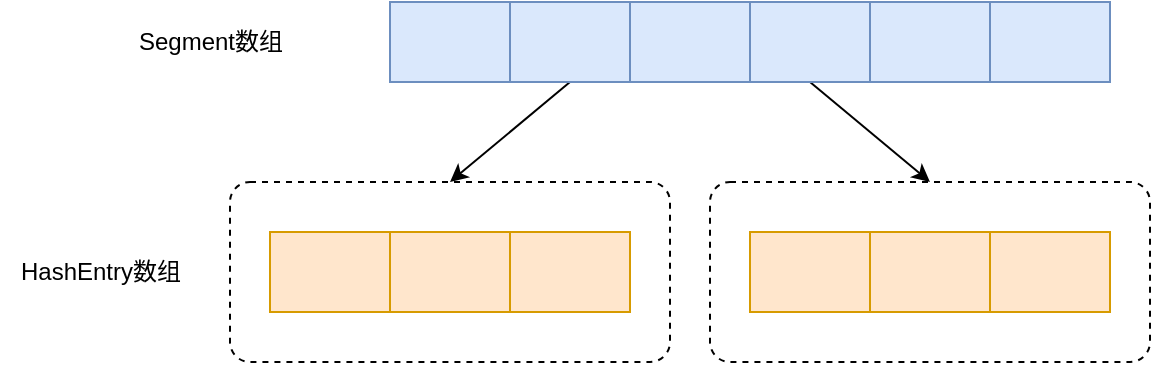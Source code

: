 <mxfile version="15.4.0" type="device" pages="2"><diagram id="5w8KogbBPIvCKn7ZVVsC" name="第 1 页"><mxGraphModel dx="1773" dy="608" grid="1" gridSize="10" guides="1" tooltips="1" connect="1" arrows="1" fold="1" page="1" pageScale="1" pageWidth="827" pageHeight="1169" math="0" shadow="0"><root><mxCell id="0"/><mxCell id="1" parent="0"/><mxCell id="z9sH7vl_t57MSE59qu6s-14" value="" style="html=1;align=center;verticalAlign=top;rounded=1;absoluteArcSize=1;arcSize=20;dashed=1;" vertex="1" parent="1"><mxGeometry x="320" y="310" width="220" height="90" as="geometry"/></mxCell><mxCell id="z9sH7vl_t57MSE59qu6s-13" value="" style="html=1;align=center;verticalAlign=top;rounded=1;absoluteArcSize=1;arcSize=20;dashed=1;" vertex="1" parent="1"><mxGeometry x="80" y="310" width="220" height="90" as="geometry"/></mxCell><mxCell id="z9sH7vl_t57MSE59qu6s-1" value="" style="rounded=0;whiteSpace=wrap;html=1;fillColor=#dae8fc;strokeColor=#6c8ebf;" vertex="1" parent="1"><mxGeometry x="160" y="220" width="60" height="40" as="geometry"/></mxCell><mxCell id="z9sH7vl_t57MSE59qu6s-19" style="edgeStyle=none;rounded=0;orthogonalLoop=1;jettySize=auto;html=1;exitX=0.5;exitY=1;exitDx=0;exitDy=0;entryX=0.5;entryY=0;entryDx=0;entryDy=0;" edge="1" parent="1" source="z9sH7vl_t57MSE59qu6s-2" target="z9sH7vl_t57MSE59qu6s-13"><mxGeometry relative="1" as="geometry"/></mxCell><mxCell id="z9sH7vl_t57MSE59qu6s-2" value="" style="rounded=0;whiteSpace=wrap;html=1;fillColor=#dae8fc;strokeColor=#6c8ebf;" vertex="1" parent="1"><mxGeometry x="220" y="220" width="60" height="40" as="geometry"/></mxCell><mxCell id="z9sH7vl_t57MSE59qu6s-3" value="" style="rounded=0;whiteSpace=wrap;html=1;fillColor=#dae8fc;strokeColor=#6c8ebf;" vertex="1" parent="1"><mxGeometry x="280" y="220" width="60" height="40" as="geometry"/></mxCell><mxCell id="z9sH7vl_t57MSE59qu6s-18" style="edgeStyle=none;rounded=0;orthogonalLoop=1;jettySize=auto;html=1;exitX=0.5;exitY=1;exitDx=0;exitDy=0;entryX=0.5;entryY=0;entryDx=0;entryDy=0;" edge="1" parent="1" source="z9sH7vl_t57MSE59qu6s-4" target="z9sH7vl_t57MSE59qu6s-14"><mxGeometry relative="1" as="geometry"/></mxCell><mxCell id="z9sH7vl_t57MSE59qu6s-4" value="" style="rounded=0;whiteSpace=wrap;html=1;fillColor=#dae8fc;strokeColor=#6c8ebf;" vertex="1" parent="1"><mxGeometry x="340" y="220" width="60" height="40" as="geometry"/></mxCell><mxCell id="z9sH7vl_t57MSE59qu6s-5" value="" style="rounded=0;whiteSpace=wrap;html=1;fillColor=#dae8fc;strokeColor=#6c8ebf;" vertex="1" parent="1"><mxGeometry x="400" y="220" width="60" height="40" as="geometry"/></mxCell><mxCell id="z9sH7vl_t57MSE59qu6s-6" value="" style="rounded=0;whiteSpace=wrap;html=1;fillColor=#dae8fc;strokeColor=#6c8ebf;" vertex="1" parent="1"><mxGeometry x="460" y="220" width="60" height="40" as="geometry"/></mxCell><mxCell id="z9sH7vl_t57MSE59qu6s-7" value="" style="rounded=0;whiteSpace=wrap;html=1;fillColor=#ffe6cc;strokeColor=#d79b00;" vertex="1" parent="1"><mxGeometry x="100" y="335" width="60" height="40" as="geometry"/></mxCell><mxCell id="z9sH7vl_t57MSE59qu6s-8" value="" style="rounded=0;whiteSpace=wrap;html=1;fillColor=#ffe6cc;strokeColor=#d79b00;" vertex="1" parent="1"><mxGeometry x="160" y="335" width="60" height="40" as="geometry"/></mxCell><mxCell id="z9sH7vl_t57MSE59qu6s-9" value="" style="rounded=0;whiteSpace=wrap;html=1;fillColor=#ffe6cc;strokeColor=#d79b00;" vertex="1" parent="1"><mxGeometry x="220" y="335" width="60" height="40" as="geometry"/></mxCell><mxCell id="z9sH7vl_t57MSE59qu6s-10" value="" style="rounded=0;whiteSpace=wrap;html=1;fillColor=#ffe6cc;strokeColor=#d79b00;" vertex="1" parent="1"><mxGeometry x="340" y="335" width="60" height="40" as="geometry"/></mxCell><mxCell id="z9sH7vl_t57MSE59qu6s-11" value="" style="rounded=0;whiteSpace=wrap;html=1;fillColor=#ffe6cc;strokeColor=#d79b00;" vertex="1" parent="1"><mxGeometry x="400" y="335" width="60" height="40" as="geometry"/></mxCell><mxCell id="z9sH7vl_t57MSE59qu6s-12" value="" style="rounded=0;whiteSpace=wrap;html=1;fillColor=#ffe6cc;strokeColor=#d79b00;" vertex="1" parent="1"><mxGeometry x="460" y="335" width="60" height="40" as="geometry"/></mxCell><mxCell id="z9sH7vl_t57MSE59qu6s-20" value="Segment数组" style="text;html=1;align=center;verticalAlign=middle;resizable=0;points=[];autosize=1;strokeColor=none;fillColor=none;" vertex="1" parent="1"><mxGeometry x="25" y="230" width="90" height="20" as="geometry"/></mxCell><mxCell id="z9sH7vl_t57MSE59qu6s-21" value="HashEntry数组" style="text;html=1;align=center;verticalAlign=middle;resizable=0;points=[];autosize=1;strokeColor=none;fillColor=none;" vertex="1" parent="1"><mxGeometry x="-35" y="345" width="100" height="20" as="geometry"/></mxCell></root></mxGraphModel></diagram><diagram id="OsO2qmIZt8LarzQpGeVH" name="第 2 页"><mxGraphModel dx="1773" dy="608" grid="1" gridSize="10" guides="1" tooltips="1" connect="1" arrows="1" fold="1" page="1" pageScale="1" pageWidth="827" pageHeight="1169" math="0" shadow="0"><root><mxCell id="1YKkKISRO5cOH1iEU8jy-0"/><mxCell id="1YKkKISRO5cOH1iEU8jy-1" parent="1YKkKISRO5cOH1iEU8jy-0"/><mxCell id="1YKkKISRO5cOH1iEU8jy-2" value="" style="html=1;align=center;verticalAlign=top;rounded=1;absoluteArcSize=1;arcSize=20;dashed=1;" vertex="1" parent="1YKkKISRO5cOH1iEU8jy-1"><mxGeometry x="320" y="310" width="220" height="90" as="geometry"/></mxCell><mxCell id="1YKkKISRO5cOH1iEU8jy-3" value="" style="html=1;align=center;verticalAlign=top;rounded=1;absoluteArcSize=1;arcSize=20;dashed=1;" vertex="1" parent="1YKkKISRO5cOH1iEU8jy-1"><mxGeometry x="80" y="310" width="220" height="150" as="geometry"/></mxCell><mxCell id="1YKkKISRO5cOH1iEU8jy-4" value="" style="rounded=0;whiteSpace=wrap;html=1;fillColor=#dae8fc;strokeColor=#6c8ebf;" vertex="1" parent="1YKkKISRO5cOH1iEU8jy-1"><mxGeometry x="160" y="220" width="60" height="40" as="geometry"/></mxCell><mxCell id="1YKkKISRO5cOH1iEU8jy-5" style="edgeStyle=none;rounded=0;orthogonalLoop=1;jettySize=auto;html=1;exitX=0.5;exitY=1;exitDx=0;exitDy=0;entryX=0.5;entryY=0;entryDx=0;entryDy=0;" edge="1" parent="1YKkKISRO5cOH1iEU8jy-1" source="1YKkKISRO5cOH1iEU8jy-6" target="1YKkKISRO5cOH1iEU8jy-3"><mxGeometry relative="1" as="geometry"/></mxCell><mxCell id="1YKkKISRO5cOH1iEU8jy-6" value="" style="rounded=0;whiteSpace=wrap;html=1;fillColor=#dae8fc;strokeColor=#6c8ebf;" vertex="1" parent="1YKkKISRO5cOH1iEU8jy-1"><mxGeometry x="220" y="220" width="60" height="40" as="geometry"/></mxCell><mxCell id="1YKkKISRO5cOH1iEU8jy-7" value="" style="rounded=0;whiteSpace=wrap;html=1;fillColor=#dae8fc;strokeColor=#6c8ebf;" vertex="1" parent="1YKkKISRO5cOH1iEU8jy-1"><mxGeometry x="280" y="220" width="60" height="40" as="geometry"/></mxCell><mxCell id="1YKkKISRO5cOH1iEU8jy-8" style="edgeStyle=none;rounded=0;orthogonalLoop=1;jettySize=auto;html=1;exitX=0.5;exitY=1;exitDx=0;exitDy=0;entryX=0.5;entryY=0;entryDx=0;entryDy=0;" edge="1" parent="1YKkKISRO5cOH1iEU8jy-1" source="1YKkKISRO5cOH1iEU8jy-9" target="1YKkKISRO5cOH1iEU8jy-2"><mxGeometry relative="1" as="geometry"/></mxCell><mxCell id="1YKkKISRO5cOH1iEU8jy-9" value="" style="rounded=0;whiteSpace=wrap;html=1;fillColor=#dae8fc;strokeColor=#6c8ebf;" vertex="1" parent="1YKkKISRO5cOH1iEU8jy-1"><mxGeometry x="340" y="220" width="60" height="40" as="geometry"/></mxCell><mxCell id="1YKkKISRO5cOH1iEU8jy-10" value="" style="rounded=0;whiteSpace=wrap;html=1;fillColor=#dae8fc;strokeColor=#6c8ebf;" vertex="1" parent="1YKkKISRO5cOH1iEU8jy-1"><mxGeometry x="400" y="220" width="60" height="40" as="geometry"/></mxCell><mxCell id="1YKkKISRO5cOH1iEU8jy-11" value="" style="rounded=0;whiteSpace=wrap;html=1;fillColor=#dae8fc;strokeColor=#6c8ebf;" vertex="1" parent="1YKkKISRO5cOH1iEU8jy-1"><mxGeometry x="460" y="220" width="60" height="40" as="geometry"/></mxCell><mxCell id="1YKkKISRO5cOH1iEU8jy-12" value="" style="rounded=0;whiteSpace=wrap;html=1;fillColor=#ffe6cc;strokeColor=#d79b00;" vertex="1" parent="1YKkKISRO5cOH1iEU8jy-1"><mxGeometry x="100" y="335" width="60" height="40" as="geometry"/></mxCell><mxCell id="1YKkKISRO5cOH1iEU8jy-13" value="" style="rounded=0;whiteSpace=wrap;html=1;fillColor=#ffe6cc;strokeColor=#d79b00;" vertex="1" parent="1YKkKISRO5cOH1iEU8jy-1"><mxGeometry x="160" y="335" width="60" height="40" as="geometry"/></mxCell><mxCell id="1YKkKISRO5cOH1iEU8jy-21" style="edgeStyle=none;rounded=0;orthogonalLoop=1;jettySize=auto;html=1;exitX=0.5;exitY=1;exitDx=0;exitDy=0;entryX=0.5;entryY=0;entryDx=0;entryDy=0;" edge="1" parent="1YKkKISRO5cOH1iEU8jy-1" source="1YKkKISRO5cOH1iEU8jy-14" target="1YKkKISRO5cOH1iEU8jy-20"><mxGeometry relative="1" as="geometry"/></mxCell><mxCell id="1YKkKISRO5cOH1iEU8jy-14" value="lol:3" style="rounded=0;whiteSpace=wrap;html=1;fillColor=#ffe6cc;strokeColor=#d79b00;" vertex="1" parent="1YKkKISRO5cOH1iEU8jy-1"><mxGeometry x="220" y="335" width="60" height="40" as="geometry"/></mxCell><mxCell id="1YKkKISRO5cOH1iEU8jy-15" value="cf:2" style="rounded=0;whiteSpace=wrap;html=1;fillColor=#ffe6cc;strokeColor=#d79b00;" vertex="1" parent="1YKkKISRO5cOH1iEU8jy-1"><mxGeometry x="340" y="335" width="60" height="40" as="geometry"/></mxCell><mxCell id="1YKkKISRO5cOH1iEU8jy-16" value="" style="rounded=0;whiteSpace=wrap;html=1;fillColor=#ffe6cc;strokeColor=#d79b00;" vertex="1" parent="1YKkKISRO5cOH1iEU8jy-1"><mxGeometry x="400" y="335" width="60" height="40" as="geometry"/></mxCell><mxCell id="1YKkKISRO5cOH1iEU8jy-17" value="" style="rounded=0;whiteSpace=wrap;html=1;fillColor=#ffe6cc;strokeColor=#d79b00;" vertex="1" parent="1YKkKISRO5cOH1iEU8jy-1"><mxGeometry x="460" y="335" width="60" height="40" as="geometry"/></mxCell><mxCell id="1YKkKISRO5cOH1iEU8jy-18" value="Segment数组" style="text;html=1;align=center;verticalAlign=middle;resizable=0;points=[];autosize=1;strokeColor=none;fillColor=none;" vertex="1" parent="1YKkKISRO5cOH1iEU8jy-1"><mxGeometry x="25" y="230" width="90" height="20" as="geometry"/></mxCell><mxCell id="1YKkKISRO5cOH1iEU8jy-19" value="HashEntry数组" style="text;html=1;align=center;verticalAlign=middle;resizable=0;points=[];autosize=1;strokeColor=none;fillColor=none;" vertex="1" parent="1YKkKISRO5cOH1iEU8jy-1"><mxGeometry x="-35" y="345" width="100" height="20" as="geometry"/></mxCell><mxCell id="1YKkKISRO5cOH1iEU8jy-20" value="dnf:1" style="rounded=0;whiteSpace=wrap;html=1;fillColor=#ffe6cc;strokeColor=#d79b00;" vertex="1" parent="1YKkKISRO5cOH1iEU8jy-1"><mxGeometry x="220" y="400" width="60" height="40" as="geometry"/></mxCell></root></mxGraphModel></diagram></mxfile>